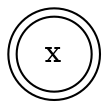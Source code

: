 digraph {   
    node [shape = doublecircle, color = black] x ;
    node [shape = circle];
    node [color= black];
    x;	
}